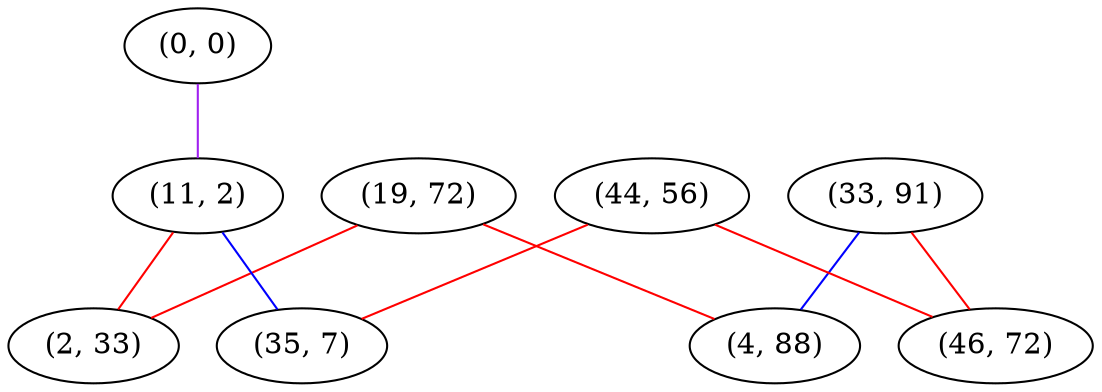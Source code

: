 graph "" {
"(19, 72)";
"(0, 0)";
"(11, 2)";
"(33, 91)";
"(2, 33)";
"(44, 56)";
"(4, 88)";
"(35, 7)";
"(46, 72)";
"(19, 72)" -- "(2, 33)"  [color=red, key=0, weight=1];
"(19, 72)" -- "(4, 88)"  [color=red, key=0, weight=1];
"(0, 0)" -- "(11, 2)"  [color=purple, key=0, weight=4];
"(11, 2)" -- "(35, 7)"  [color=blue, key=0, weight=3];
"(11, 2)" -- "(2, 33)"  [color=red, key=0, weight=1];
"(33, 91)" -- "(46, 72)"  [color=red, key=0, weight=1];
"(33, 91)" -- "(4, 88)"  [color=blue, key=0, weight=3];
"(44, 56)" -- "(35, 7)"  [color=red, key=0, weight=1];
"(44, 56)" -- "(46, 72)"  [color=red, key=0, weight=1];
}
